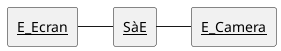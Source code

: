 @startuml

/' Agents '/
agent "<u>SàE</u>" as SaE
agent "<u>E_Ecran</u>" as E_Ecran
agent "<u>E_Camera</u>" as E_Camera

/' Liens '/
SaE -right- E_Camera
E_Ecran -right- SaE
@enduml